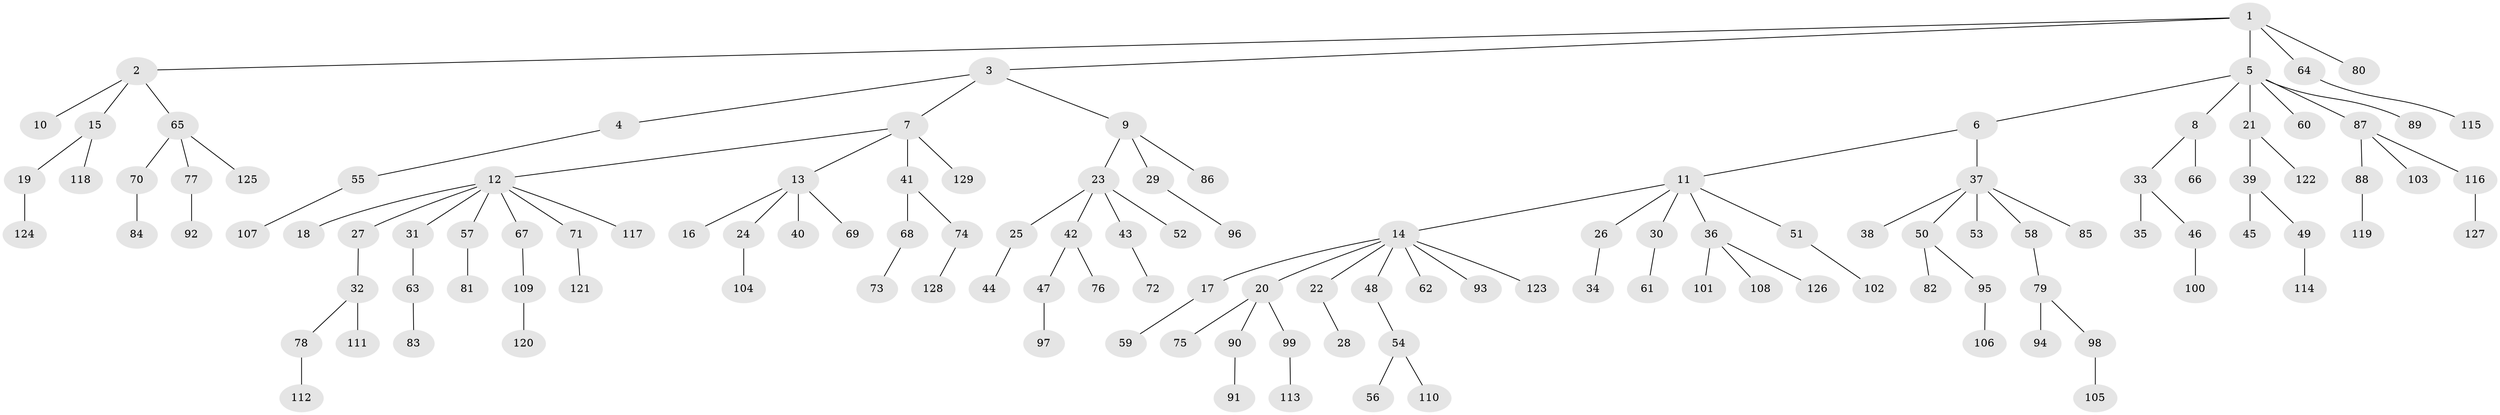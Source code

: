// Generated by graph-tools (version 1.1) at 2025/15/03/09/25 04:15:35]
// undirected, 129 vertices, 128 edges
graph export_dot {
graph [start="1"]
  node [color=gray90,style=filled];
  1;
  2;
  3;
  4;
  5;
  6;
  7;
  8;
  9;
  10;
  11;
  12;
  13;
  14;
  15;
  16;
  17;
  18;
  19;
  20;
  21;
  22;
  23;
  24;
  25;
  26;
  27;
  28;
  29;
  30;
  31;
  32;
  33;
  34;
  35;
  36;
  37;
  38;
  39;
  40;
  41;
  42;
  43;
  44;
  45;
  46;
  47;
  48;
  49;
  50;
  51;
  52;
  53;
  54;
  55;
  56;
  57;
  58;
  59;
  60;
  61;
  62;
  63;
  64;
  65;
  66;
  67;
  68;
  69;
  70;
  71;
  72;
  73;
  74;
  75;
  76;
  77;
  78;
  79;
  80;
  81;
  82;
  83;
  84;
  85;
  86;
  87;
  88;
  89;
  90;
  91;
  92;
  93;
  94;
  95;
  96;
  97;
  98;
  99;
  100;
  101;
  102;
  103;
  104;
  105;
  106;
  107;
  108;
  109;
  110;
  111;
  112;
  113;
  114;
  115;
  116;
  117;
  118;
  119;
  120;
  121;
  122;
  123;
  124;
  125;
  126;
  127;
  128;
  129;
  1 -- 2;
  1 -- 3;
  1 -- 5;
  1 -- 64;
  1 -- 80;
  2 -- 10;
  2 -- 15;
  2 -- 65;
  3 -- 4;
  3 -- 7;
  3 -- 9;
  4 -- 55;
  5 -- 6;
  5 -- 8;
  5 -- 21;
  5 -- 60;
  5 -- 87;
  5 -- 89;
  6 -- 11;
  6 -- 37;
  7 -- 12;
  7 -- 13;
  7 -- 41;
  7 -- 129;
  8 -- 33;
  8 -- 66;
  9 -- 23;
  9 -- 29;
  9 -- 86;
  11 -- 14;
  11 -- 26;
  11 -- 30;
  11 -- 36;
  11 -- 51;
  12 -- 18;
  12 -- 27;
  12 -- 31;
  12 -- 57;
  12 -- 67;
  12 -- 71;
  12 -- 117;
  13 -- 16;
  13 -- 24;
  13 -- 40;
  13 -- 69;
  14 -- 17;
  14 -- 20;
  14 -- 22;
  14 -- 48;
  14 -- 62;
  14 -- 93;
  14 -- 123;
  15 -- 19;
  15 -- 118;
  17 -- 59;
  19 -- 124;
  20 -- 75;
  20 -- 90;
  20 -- 99;
  21 -- 39;
  21 -- 122;
  22 -- 28;
  23 -- 25;
  23 -- 42;
  23 -- 43;
  23 -- 52;
  24 -- 104;
  25 -- 44;
  26 -- 34;
  27 -- 32;
  29 -- 96;
  30 -- 61;
  31 -- 63;
  32 -- 78;
  32 -- 111;
  33 -- 35;
  33 -- 46;
  36 -- 101;
  36 -- 108;
  36 -- 126;
  37 -- 38;
  37 -- 50;
  37 -- 53;
  37 -- 58;
  37 -- 85;
  39 -- 45;
  39 -- 49;
  41 -- 68;
  41 -- 74;
  42 -- 47;
  42 -- 76;
  43 -- 72;
  46 -- 100;
  47 -- 97;
  48 -- 54;
  49 -- 114;
  50 -- 82;
  50 -- 95;
  51 -- 102;
  54 -- 56;
  54 -- 110;
  55 -- 107;
  57 -- 81;
  58 -- 79;
  63 -- 83;
  64 -- 115;
  65 -- 70;
  65 -- 77;
  65 -- 125;
  67 -- 109;
  68 -- 73;
  70 -- 84;
  71 -- 121;
  74 -- 128;
  77 -- 92;
  78 -- 112;
  79 -- 94;
  79 -- 98;
  87 -- 88;
  87 -- 103;
  87 -- 116;
  88 -- 119;
  90 -- 91;
  95 -- 106;
  98 -- 105;
  99 -- 113;
  109 -- 120;
  116 -- 127;
}
